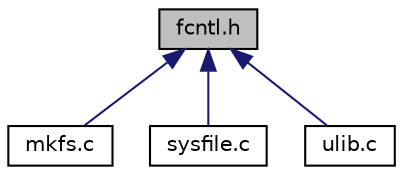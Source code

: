 digraph "fcntl.h"
{
 // LATEX_PDF_SIZE
  edge [fontname="Helvetica",fontsize="10",labelfontname="Helvetica",labelfontsize="10"];
  node [fontname="Helvetica",fontsize="10",shape=record];
  Node1 [label="fcntl.h",height=0.2,width=0.4,color="black", fillcolor="grey75", style="filled", fontcolor="black",tooltip=" "];
  Node1 -> Node2 [dir="back",color="midnightblue",fontsize="10",style="solid"];
  Node2 [label="mkfs.c",height=0.2,width=0.4,color="black", fillcolor="white", style="filled",URL="$d7/d1f/mkfs_8c.html",tooltip=" "];
  Node1 -> Node3 [dir="back",color="midnightblue",fontsize="10",style="solid"];
  Node3 [label="sysfile.c",height=0.2,width=0.4,color="black", fillcolor="white", style="filled",URL="$d1/d14/sysfile_8c.html",tooltip=" "];
  Node1 -> Node4 [dir="back",color="midnightblue",fontsize="10",style="solid"];
  Node4 [label="ulib.c",height=0.2,width=0.4,color="black", fillcolor="white", style="filled",URL="$db/d8a/ulib_8c.html",tooltip=" "];
}
